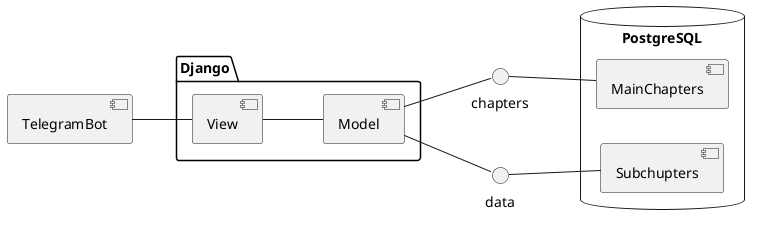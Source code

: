 @startuml Телеграмм бот

component TelegramBot as Tb

left to right direction

package "Django"{
    component Model as model
    component View as view
}
 

database "PostgreSQL"{
    'component Data as data
    component MainChapters as MC
    component Subchupters as SC
}



Tb -down- view
view -down- model
model -down- chapters
chapters -down- MC
model -down- data
data -down- SC

@enduml